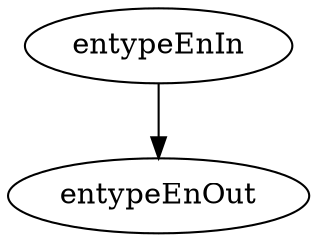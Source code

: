 strict digraph "" {
	entypeEnOut	 [complexity=0,
		importance=0.0352940278895,
		rank=0.0];
	entypeEnIn	 [complexity=2,
		importance=0.0588235294118,
		rank=0.0294117647059];
	entypeEnIn -> entypeEnOut;
}
